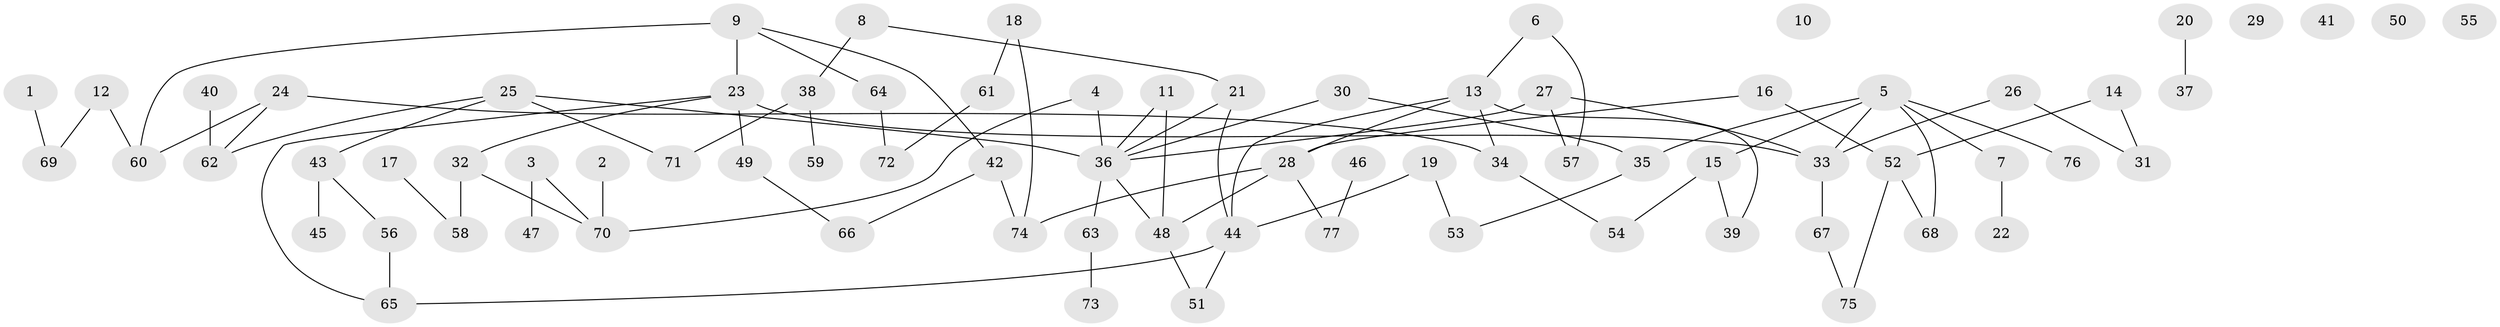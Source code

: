 // Generated by graph-tools (version 1.1) at 2025/00/03/09/25 03:00:54]
// undirected, 77 vertices, 90 edges
graph export_dot {
graph [start="1"]
  node [color=gray90,style=filled];
  1;
  2;
  3;
  4;
  5;
  6;
  7;
  8;
  9;
  10;
  11;
  12;
  13;
  14;
  15;
  16;
  17;
  18;
  19;
  20;
  21;
  22;
  23;
  24;
  25;
  26;
  27;
  28;
  29;
  30;
  31;
  32;
  33;
  34;
  35;
  36;
  37;
  38;
  39;
  40;
  41;
  42;
  43;
  44;
  45;
  46;
  47;
  48;
  49;
  50;
  51;
  52;
  53;
  54;
  55;
  56;
  57;
  58;
  59;
  60;
  61;
  62;
  63;
  64;
  65;
  66;
  67;
  68;
  69;
  70;
  71;
  72;
  73;
  74;
  75;
  76;
  77;
  1 -- 69;
  2 -- 70;
  3 -- 47;
  3 -- 70;
  4 -- 36;
  4 -- 70;
  5 -- 7;
  5 -- 15;
  5 -- 33;
  5 -- 35;
  5 -- 68;
  5 -- 76;
  6 -- 13;
  6 -- 57;
  7 -- 22;
  8 -- 21;
  8 -- 38;
  9 -- 23;
  9 -- 42;
  9 -- 60;
  9 -- 64;
  11 -- 36;
  11 -- 48;
  12 -- 60;
  12 -- 69;
  13 -- 28;
  13 -- 34;
  13 -- 39;
  13 -- 44;
  14 -- 31;
  14 -- 52;
  15 -- 39;
  15 -- 54;
  16 -- 28;
  16 -- 52;
  17 -- 58;
  18 -- 61;
  18 -- 74;
  19 -- 44;
  19 -- 53;
  20 -- 37;
  21 -- 36;
  21 -- 44;
  23 -- 32;
  23 -- 33;
  23 -- 49;
  23 -- 65;
  24 -- 34;
  24 -- 60;
  24 -- 62;
  25 -- 36;
  25 -- 43;
  25 -- 62;
  25 -- 71;
  26 -- 31;
  26 -- 33;
  27 -- 33;
  27 -- 36;
  27 -- 57;
  28 -- 48;
  28 -- 74;
  28 -- 77;
  30 -- 35;
  30 -- 36;
  32 -- 58;
  32 -- 70;
  33 -- 67;
  34 -- 54;
  35 -- 53;
  36 -- 48;
  36 -- 63;
  38 -- 59;
  38 -- 71;
  40 -- 62;
  42 -- 66;
  42 -- 74;
  43 -- 45;
  43 -- 56;
  44 -- 51;
  44 -- 65;
  46 -- 77;
  48 -- 51;
  49 -- 66;
  52 -- 68;
  52 -- 75;
  56 -- 65;
  61 -- 72;
  63 -- 73;
  64 -- 72;
  67 -- 75;
}
